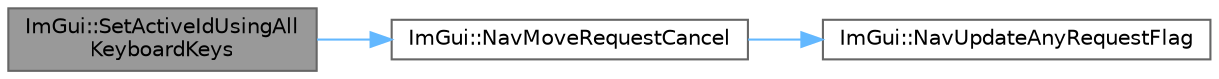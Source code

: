 digraph "ImGui::SetActiveIdUsingAllKeyboardKeys"
{
 // LATEX_PDF_SIZE
  bgcolor="transparent";
  edge [fontname=Helvetica,fontsize=10,labelfontname=Helvetica,labelfontsize=10];
  node [fontname=Helvetica,fontsize=10,shape=box,height=0.2,width=0.4];
  rankdir="LR";
  Node1 [id="Node000001",label="ImGui::SetActiveIdUsingAll\lKeyboardKeys",height=0.2,width=0.4,color="gray40", fillcolor="grey60", style="filled", fontcolor="black",tooltip=" "];
  Node1 -> Node2 [id="edge1_Node000001_Node000002",color="steelblue1",style="solid",tooltip=" "];
  Node2 [id="Node000002",label="ImGui::NavMoveRequestCancel",height=0.2,width=0.4,color="grey40", fillcolor="white", style="filled",URL="$namespace_im_gui.html#a43326bb080d9fa80327ed81d864d8b8d",tooltip=" "];
  Node2 -> Node3 [id="edge2_Node000002_Node000003",color="steelblue1",style="solid",tooltip=" "];
  Node3 [id="Node000003",label="ImGui::NavUpdateAnyRequestFlag",height=0.2,width=0.4,color="grey40", fillcolor="white", style="filled",URL="$namespace_im_gui.html#a2cd868535661cdb5671214662f3c9388",tooltip=" "];
}
